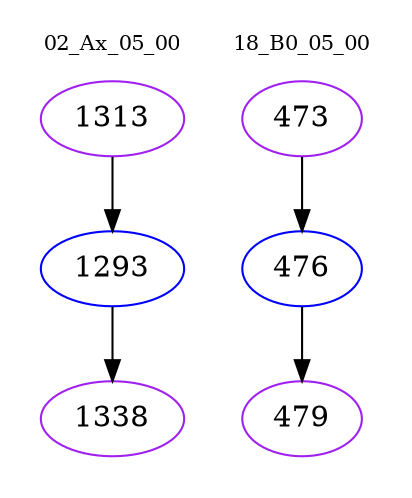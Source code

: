 digraph{
subgraph cluster_0 {
color = white
label = "02_Ax_05_00";
fontsize=10;
T0_1313 [label="1313", color="purple"]
T0_1313 -> T0_1293 [color="black"]
T0_1293 [label="1293", color="blue"]
T0_1293 -> T0_1338 [color="black"]
T0_1338 [label="1338", color="purple"]
}
subgraph cluster_1 {
color = white
label = "18_B0_05_00";
fontsize=10;
T1_473 [label="473", color="purple"]
T1_473 -> T1_476 [color="black"]
T1_476 [label="476", color="blue"]
T1_476 -> T1_479 [color="black"]
T1_479 [label="479", color="purple"]
}
}
